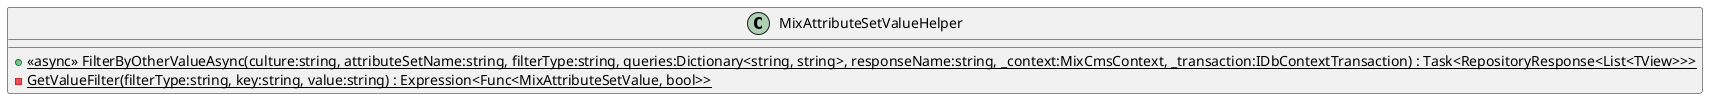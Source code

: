 @startuml
class MixAttributeSetValueHelper {
    + {static} <<async>> FilterByOtherValueAsync(culture:string, attributeSetName:string, filterType:string, queries:Dictionary<string, string>, responseName:string, _context:MixCmsContext, _transaction:IDbContextTransaction) : Task<RepositoryResponse<List<TView>>>
    - {static} GetValueFilter(filterType:string, key:string, value:string) : Expression<Func<MixAttributeSetValue, bool>>
}
@enduml
